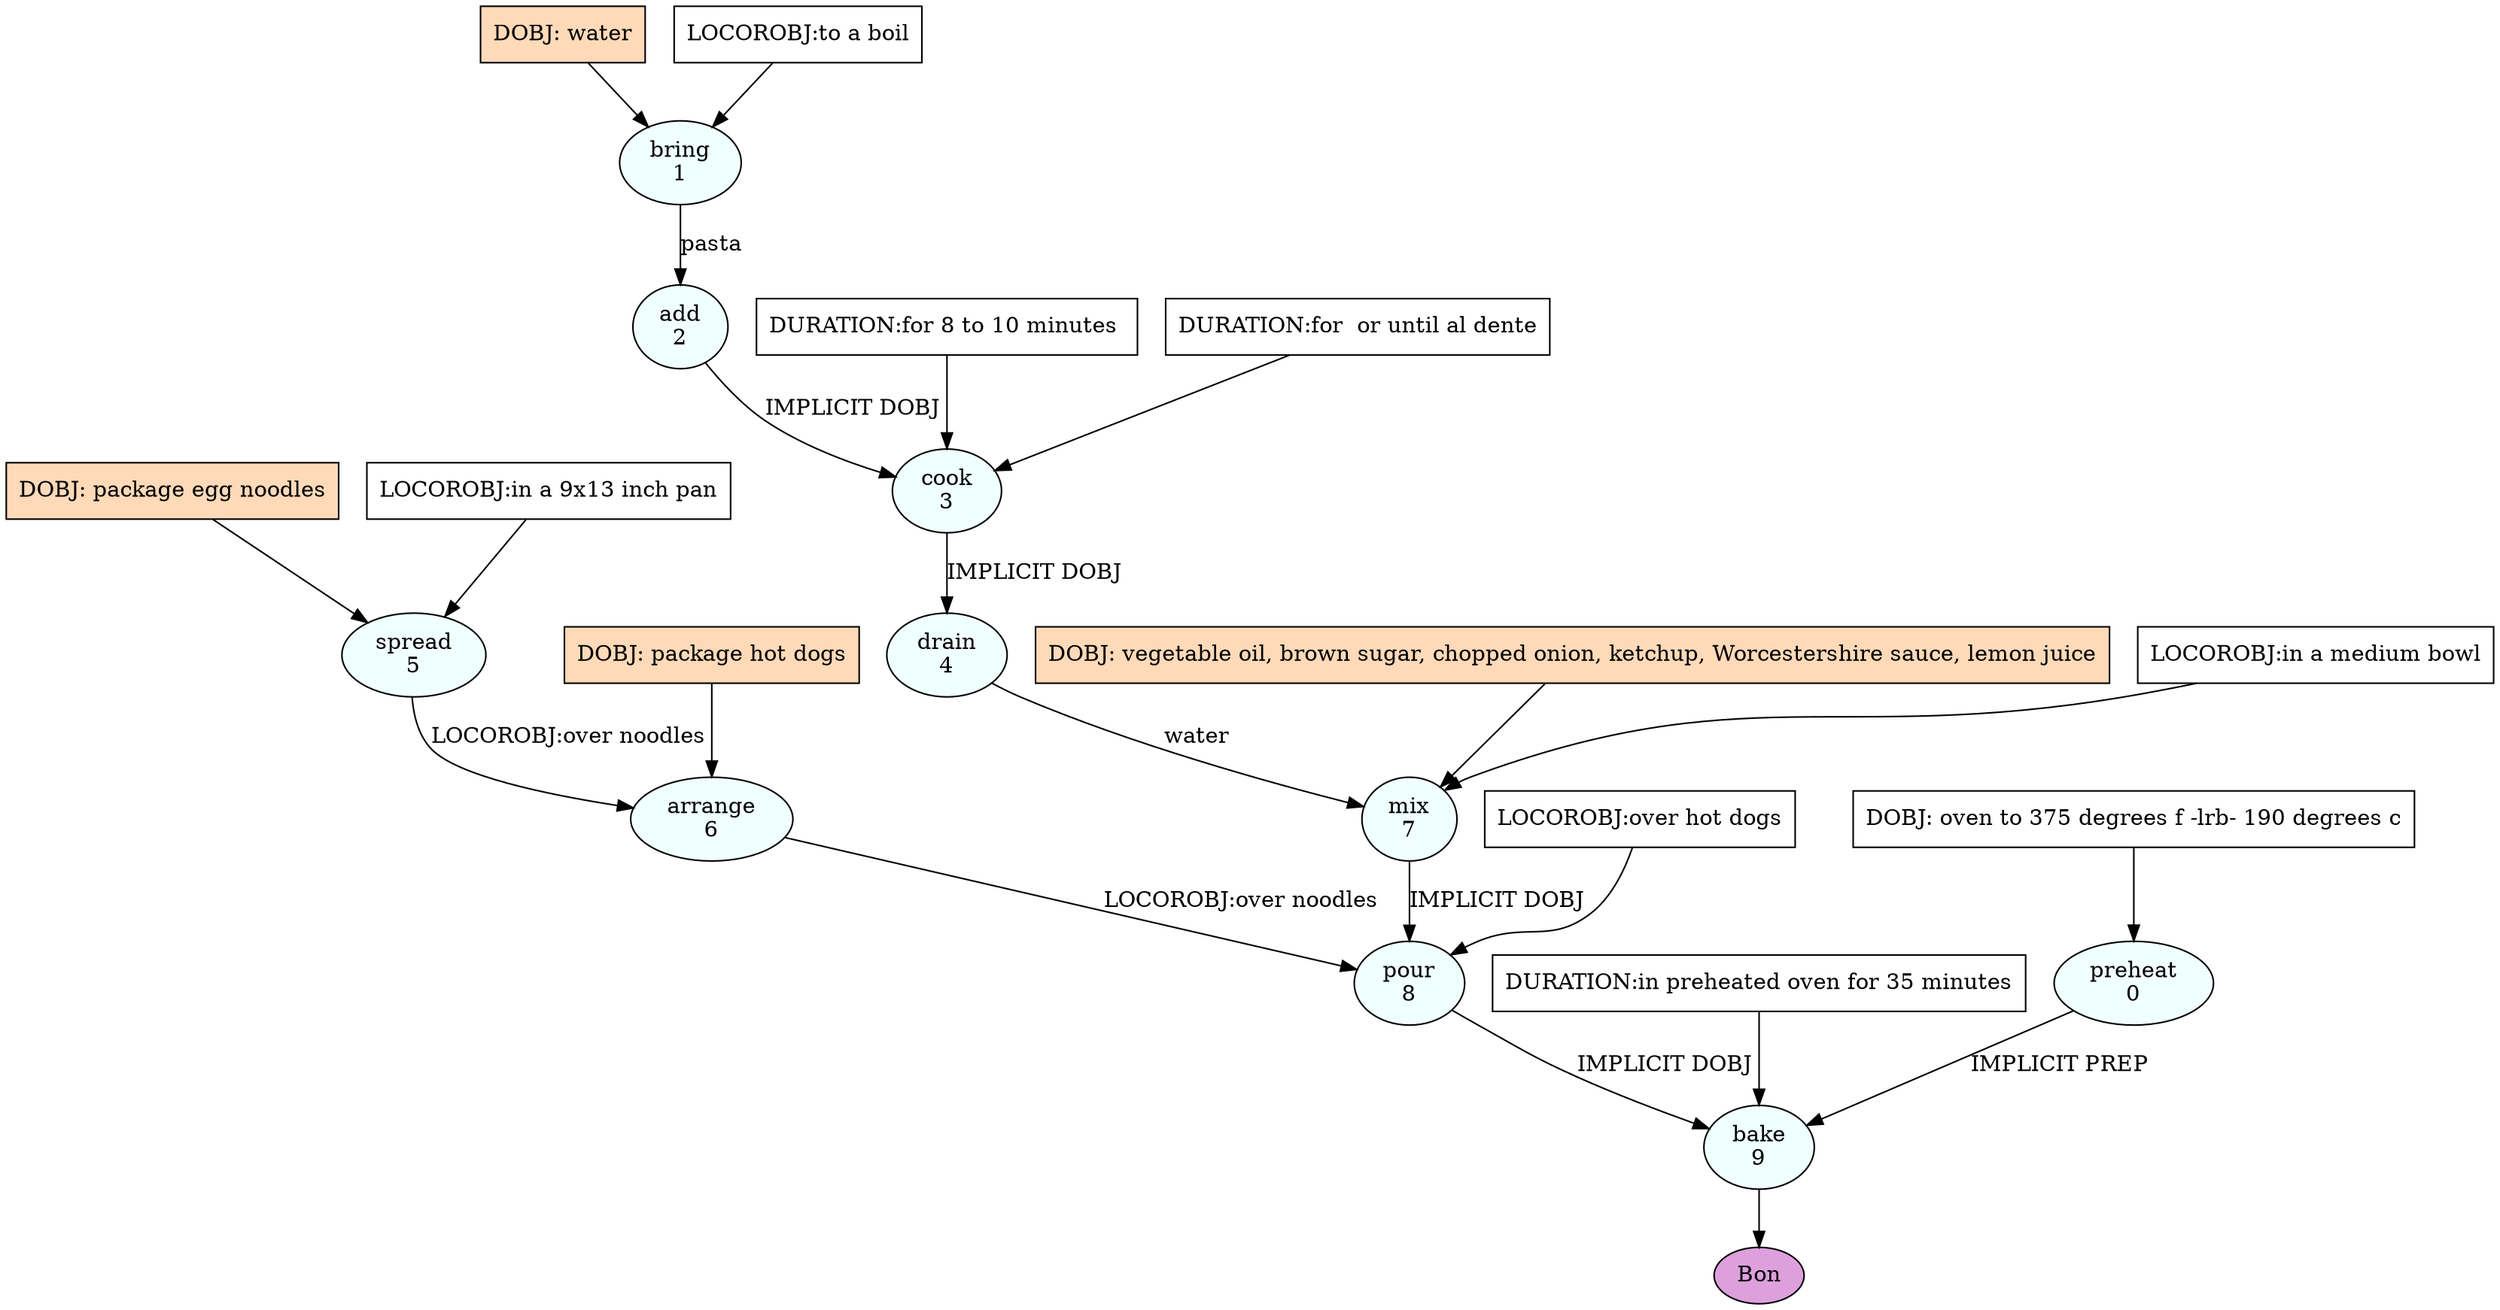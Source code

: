 digraph recipe {
E0[label="preheat
0", shape=oval, style=filled, fillcolor=azure]
E1[label="bring
1", shape=oval, style=filled, fillcolor=azure]
E2[label="add
2", shape=oval, style=filled, fillcolor=azure]
E3[label="cook
3", shape=oval, style=filled, fillcolor=azure]
E4[label="drain
4", shape=oval, style=filled, fillcolor=azure]
E5[label="spread
5", shape=oval, style=filled, fillcolor=azure]
E6[label="arrange
6", shape=oval, style=filled, fillcolor=azure]
E7[label="mix
7", shape=oval, style=filled, fillcolor=azure]
E8[label="pour
8", shape=oval, style=filled, fillcolor=azure]
E9[label="bake
9", shape=oval, style=filled, fillcolor=azure]
D0[label="DOBJ: oven to 375 degrees f -lrb- 190 degrees c", shape=box, style=filled, fillcolor=white]
D0 -> E0
D5[label="DOBJ: package egg noodles", shape=box, style=filled, fillcolor=peachpuff]
D5 -> E5
P5_0[label="LOCOROBJ:in a 9x13 inch pan", shape=box, style=filled, fillcolor=white]
P5_0 -> E5
D1[label="DOBJ: water", shape=box, style=filled, fillcolor=peachpuff]
D1 -> E1
P1_0[label="LOCOROBJ:to a boil", shape=box, style=filled, fillcolor=white]
P1_0 -> E1
E1 -> E2 [label="pasta"]
E2 -> E3 [label="IMPLICIT DOBJ"]
P3_0_0[label="DURATION:for 8 to 10 minutes ", shape=box, style=filled, fillcolor=white]
P3_0_0 -> E3
P3_0_1[label="DURATION:for  or until al dente", shape=box, style=filled, fillcolor=white]
P3_0_1 -> E3
E3 -> E4 [label="IMPLICIT DOBJ"]
D6_ing[label="DOBJ: package hot dogs", shape=box, style=filled, fillcolor=peachpuff]
D6_ing -> E6
E5 -> E6 [label="LOCOROBJ:over noodles"]
D7_ing[label="DOBJ: vegetable oil, brown sugar, chopped onion, ketchup, Worcestershire sauce, lemon juice", shape=box, style=filled, fillcolor=peachpuff]
D7_ing -> E7
E4 -> E7 [label=" water "]
P7_0_0[label="LOCOROBJ:in a medium bowl", shape=box, style=filled, fillcolor=white]
P7_0_0 -> E7
E7 -> E8 [label="IMPLICIT DOBJ"]
E6 -> E8 [label="LOCOROBJ:over noodles"]
P8_0_1[label="LOCOROBJ:over hot dogs", shape=box, style=filled, fillcolor=white]
P8_0_1 -> E8
E8 -> E9 [label="IMPLICIT DOBJ"]
E0 -> E9 [label="IMPLICIT PREP"]
P9_1_0[label="DURATION:in preheated oven for 35 minutes", shape=box, style=filled, fillcolor=white]
P9_1_0 -> E9
EOR[label="Bon", shape=oval, style=filled, fillcolor=plum]
E9 -> EOR
}
